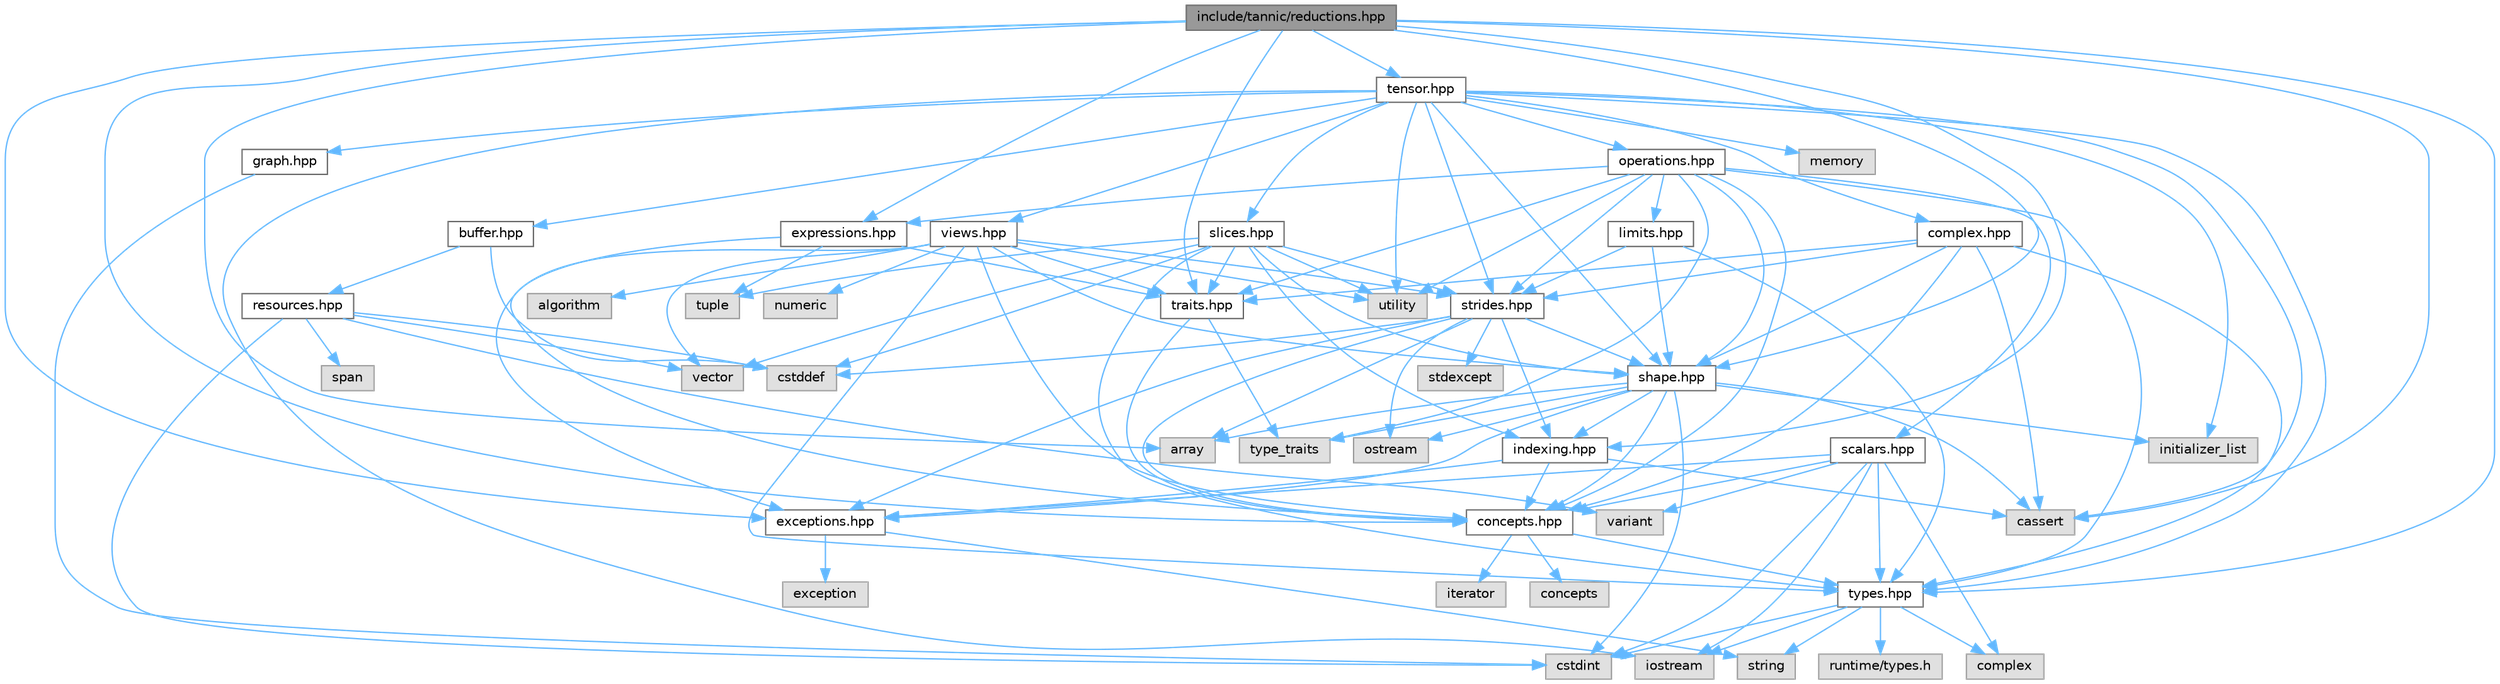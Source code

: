 digraph "include/tannic/reductions.hpp"
{
 // LATEX_PDF_SIZE
  bgcolor="transparent";
  edge [fontname=Helvetica,fontsize=10,labelfontname=Helvetica,labelfontsize=10];
  node [fontname=Helvetica,fontsize=10,shape=box,height=0.2,width=0.4];
  Node1 [id="Node000001",label="include/tannic/reductions.hpp",height=0.2,width=0.4,color="gray40", fillcolor="grey60", style="filled", fontcolor="black",tooltip="Defines reduction operations for tensor expressions."];
  Node1 -> Node2 [id="edge113_Node000001_Node000002",color="steelblue1",style="solid",tooltip=" "];
  Node2 [id="Node000002",label="array",height=0.2,width=0.4,color="grey60", fillcolor="#E0E0E0", style="filled",tooltip=" "];
  Node1 -> Node3 [id="edge114_Node000001_Node000003",color="steelblue1",style="solid",tooltip=" "];
  Node3 [id="Node000003",label="cassert",height=0.2,width=0.4,color="grey60", fillcolor="#E0E0E0", style="filled",tooltip=" "];
  Node1 -> Node4 [id="edge115_Node000001_Node000004",color="steelblue1",style="solid",tooltip=" "];
  Node4 [id="Node000004",label="concepts.hpp",height=0.2,width=0.4,color="grey40", fillcolor="white", style="filled",URL="$d7/dd8/concepts_8hpp.html",tooltip="Defines core C++20 concepts used throughout the Tannic Tensor Library."];
  Node4 -> Node5 [id="edge116_Node000004_Node000005",color="steelblue1",style="solid",tooltip=" "];
  Node5 [id="Node000005",label="concepts",height=0.2,width=0.4,color="grey60", fillcolor="#E0E0E0", style="filled",tooltip=" "];
  Node4 -> Node6 [id="edge117_Node000004_Node000006",color="steelblue1",style="solid",tooltip=" "];
  Node6 [id="Node000006",label="iterator",height=0.2,width=0.4,color="grey60", fillcolor="#E0E0E0", style="filled",tooltip=" "];
  Node4 -> Node7 [id="edge118_Node000004_Node000007",color="steelblue1",style="solid",tooltip=" "];
  Node7 [id="Node000007",label="types.hpp",height=0.2,width=0.4,color="grey40", fillcolor="white", style="filled",URL="$dd/de3/types_8hpp.html",tooltip="Core type system for the Tannic Tensor Library."];
  Node7 -> Node8 [id="edge119_Node000007_Node000008",color="steelblue1",style="solid",tooltip=" "];
  Node8 [id="Node000008",label="iostream",height=0.2,width=0.4,color="grey60", fillcolor="#E0E0E0", style="filled",tooltip=" "];
  Node7 -> Node9 [id="edge120_Node000007_Node000009",color="steelblue1",style="solid",tooltip=" "];
  Node9 [id="Node000009",label="cstdint",height=0.2,width=0.4,color="grey60", fillcolor="#E0E0E0", style="filled",tooltip=" "];
  Node7 -> Node10 [id="edge121_Node000007_Node000010",color="steelblue1",style="solid",tooltip=" "];
  Node10 [id="Node000010",label="string",height=0.2,width=0.4,color="grey60", fillcolor="#E0E0E0", style="filled",tooltip=" "];
  Node7 -> Node11 [id="edge122_Node000007_Node000011",color="steelblue1",style="solid",tooltip=" "];
  Node11 [id="Node000011",label="complex",height=0.2,width=0.4,color="grey60", fillcolor="#E0E0E0", style="filled",tooltip=" "];
  Node7 -> Node12 [id="edge123_Node000007_Node000012",color="steelblue1",style="solid",tooltip=" "];
  Node12 [id="Node000012",label="runtime/types.h",height=0.2,width=0.4,color="grey60", fillcolor="#E0E0E0", style="filled",tooltip=" "];
  Node1 -> Node13 [id="edge124_Node000001_Node000013",color="steelblue1",style="solid",tooltip=" "];
  Node13 [id="Node000013",label="expressions.hpp",height=0.2,width=0.4,color="grey40", fillcolor="white", style="filled",URL="$d5/d8b/expressions_8hpp.html",tooltip=" "];
  Node13 -> Node14 [id="edge125_Node000013_Node000014",color="steelblue1",style="solid",tooltip=" "];
  Node14 [id="Node000014",label="tuple",height=0.2,width=0.4,color="grey60", fillcolor="#E0E0E0", style="filled",tooltip=" "];
  Node13 -> Node15 [id="edge126_Node000013_Node000015",color="steelblue1",style="solid",tooltip=" "];
  Node15 [id="Node000015",label="traits.hpp",height=0.2,width=0.4,color="grey40", fillcolor="white", style="filled",URL="$df/d73/traits_8hpp.html",tooltip=" "];
  Node15 -> Node16 [id="edge127_Node000015_Node000016",color="steelblue1",style="solid",tooltip=" "];
  Node16 [id="Node000016",label="type_traits",height=0.2,width=0.4,color="grey60", fillcolor="#E0E0E0", style="filled",tooltip=" "];
  Node15 -> Node4 [id="edge128_Node000015_Node000004",color="steelblue1",style="solid",tooltip=" "];
  Node13 -> Node4 [id="edge129_Node000013_Node000004",color="steelblue1",style="solid",tooltip=" "];
  Node1 -> Node7 [id="edge130_Node000001_Node000007",color="steelblue1",style="solid",tooltip=" "];
  Node1 -> Node15 [id="edge131_Node000001_Node000015",color="steelblue1",style="solid",tooltip=" "];
  Node1 -> Node17 [id="edge132_Node000001_Node000017",color="steelblue1",style="solid",tooltip=" "];
  Node17 [id="Node000017",label="shape.hpp",height=0.2,width=0.4,color="grey40", fillcolor="white", style="filled",URL="$d3/d30/shape_8hpp.html",tooltip="Defines the Shape class for representing tensor dimensions."];
  Node17 -> Node16 [id="edge133_Node000017_Node000016",color="steelblue1",style="solid",tooltip=" "];
  Node17 -> Node2 [id="edge134_Node000017_Node000002",color="steelblue1",style="solid",tooltip=" "];
  Node17 -> Node9 [id="edge135_Node000017_Node000009",color="steelblue1",style="solid",tooltip=" "];
  Node17 -> Node3 [id="edge136_Node000017_Node000003",color="steelblue1",style="solid",tooltip=" "];
  Node17 -> Node18 [id="edge137_Node000017_Node000018",color="steelblue1",style="solid",tooltip=" "];
  Node18 [id="Node000018",label="initializer_list",height=0.2,width=0.4,color="grey60", fillcolor="#E0E0E0", style="filled",tooltip=" "];
  Node17 -> Node19 [id="edge138_Node000017_Node000019",color="steelblue1",style="solid",tooltip=" "];
  Node19 [id="Node000019",label="ostream",height=0.2,width=0.4,color="grey60", fillcolor="#E0E0E0", style="filled",tooltip=" "];
  Node17 -> Node4 [id="edge139_Node000017_Node000004",color="steelblue1",style="solid",tooltip=" "];
  Node17 -> Node20 [id="edge140_Node000017_Node000020",color="steelblue1",style="solid",tooltip=" "];
  Node20 [id="Node000020",label="indexing.hpp",height=0.2,width=0.4,color="grey40", fillcolor="white", style="filled",URL="$d7/d1d/indexing_8hpp.html",tooltip="Utilities for index normalization and slicing ranges in the Tannic Tensor Library."];
  Node20 -> Node3 [id="edge141_Node000020_Node000003",color="steelblue1",style="solid",tooltip=" "];
  Node20 -> Node4 [id="edge142_Node000020_Node000004",color="steelblue1",style="solid",tooltip=" "];
  Node20 -> Node21 [id="edge143_Node000020_Node000021",color="steelblue1",style="solid",tooltip=" "];
  Node21 [id="Node000021",label="exceptions.hpp",height=0.2,width=0.4,color="grey40", fillcolor="white", style="filled",URL="$da/d49/exceptions_8hpp.html",tooltip="Defines the exceptions used in the library."];
  Node21 -> Node22 [id="edge144_Node000021_Node000022",color="steelblue1",style="solid",tooltip=" "];
  Node22 [id="Node000022",label="exception",height=0.2,width=0.4,color="grey60", fillcolor="#E0E0E0", style="filled",tooltip=" "];
  Node21 -> Node10 [id="edge145_Node000021_Node000010",color="steelblue1",style="solid",tooltip=" "];
  Node17 -> Node21 [id="edge146_Node000017_Node000021",color="steelblue1",style="solid",tooltip=" "];
  Node1 -> Node23 [id="edge147_Node000001_Node000023",color="steelblue1",style="solid",tooltip=" "];
  Node23 [id="Node000023",label="tensor.hpp",height=0.2,width=0.4,color="grey40", fillcolor="white", style="filled",URL="$d3/d8b/tensor_8hpp.html",tooltip="Core multidimensional tensor class for the Tannic Tensor Library."];
  Node23 -> Node8 [id="edge148_Node000023_Node000008",color="steelblue1",style="solid",tooltip=" "];
  Node23 -> Node24 [id="edge149_Node000023_Node000024",color="steelblue1",style="solid",tooltip=" "];
  Node24 [id="Node000024",label="memory",height=0.2,width=0.4,color="grey60", fillcolor="#E0E0E0", style="filled",tooltip=" "];
  Node23 -> Node3 [id="edge150_Node000023_Node000003",color="steelblue1",style="solid",tooltip=" "];
  Node23 -> Node25 [id="edge151_Node000023_Node000025",color="steelblue1",style="solid",tooltip=" "];
  Node25 [id="Node000025",label="utility",height=0.2,width=0.4,color="grey60", fillcolor="#E0E0E0", style="filled",tooltip=" "];
  Node23 -> Node18 [id="edge152_Node000023_Node000018",color="steelblue1",style="solid",tooltip=" "];
  Node23 -> Node7 [id="edge153_Node000023_Node000007",color="steelblue1",style="solid",tooltip=" "];
  Node23 -> Node17 [id="edge154_Node000023_Node000017",color="steelblue1",style="solid",tooltip=" "];
  Node23 -> Node26 [id="edge155_Node000023_Node000026",color="steelblue1",style="solid",tooltip=" "];
  Node26 [id="Node000026",label="strides.hpp",height=0.2,width=0.4,color="grey40", fillcolor="white", style="filled",URL="$d7/d08/strides_8hpp.html",tooltip="Memory layout specification for tensor dimensions in the Tannic Tensor Library."];
  Node26 -> Node2 [id="edge156_Node000026_Node000002",color="steelblue1",style="solid",tooltip=" "];
  Node26 -> Node27 [id="edge157_Node000026_Node000027",color="steelblue1",style="solid",tooltip=" "];
  Node27 [id="Node000027",label="cstddef",height=0.2,width=0.4,color="grey60", fillcolor="#E0E0E0", style="filled",tooltip=" "];
  Node26 -> Node28 [id="edge158_Node000026_Node000028",color="steelblue1",style="solid",tooltip=" "];
  Node28 [id="Node000028",label="stdexcept",height=0.2,width=0.4,color="grey60", fillcolor="#E0E0E0", style="filled",tooltip=" "];
  Node26 -> Node19 [id="edge159_Node000026_Node000019",color="steelblue1",style="solid",tooltip=" "];
  Node26 -> Node4 [id="edge160_Node000026_Node000004",color="steelblue1",style="solid",tooltip=" "];
  Node26 -> Node17 [id="edge161_Node000026_Node000017",color="steelblue1",style="solid",tooltip=" "];
  Node26 -> Node20 [id="edge162_Node000026_Node000020",color="steelblue1",style="solid",tooltip=" "];
  Node26 -> Node21 [id="edge163_Node000026_Node000021",color="steelblue1",style="solid",tooltip=" "];
  Node23 -> Node29 [id="edge164_Node000023_Node000029",color="steelblue1",style="solid",tooltip=" "];
  Node29 [id="Node000029",label="buffer.hpp",height=0.2,width=0.4,color="grey40", fillcolor="white", style="filled",URL="$da/d1d/buffer_8hpp.html",tooltip="Memory buffer management for tensor storage."];
  Node29 -> Node27 [id="edge165_Node000029_Node000027",color="steelblue1",style="solid",tooltip=" "];
  Node29 -> Node30 [id="edge166_Node000029_Node000030",color="steelblue1",style="solid",tooltip=" "];
  Node30 [id="Node000030",label="resources.hpp",height=0.2,width=0.4,color="grey40", fillcolor="white", style="filled",URL="$d1/dee/resources_8hpp.html",tooltip="Memory resource management for heterogeneous computing."];
  Node30 -> Node9 [id="edge167_Node000030_Node000009",color="steelblue1",style="solid",tooltip=" "];
  Node30 -> Node27 [id="edge168_Node000030_Node000027",color="steelblue1",style="solid",tooltip=" "];
  Node30 -> Node31 [id="edge169_Node000030_Node000031",color="steelblue1",style="solid",tooltip=" "];
  Node31 [id="Node000031",label="span",height=0.2,width=0.4,color="grey60", fillcolor="#E0E0E0", style="filled",tooltip=" "];
  Node30 -> Node32 [id="edge170_Node000030_Node000032",color="steelblue1",style="solid",tooltip=" "];
  Node32 [id="Node000032",label="vector",height=0.2,width=0.4,color="grey60", fillcolor="#E0E0E0", style="filled",tooltip=" "];
  Node30 -> Node33 [id="edge171_Node000030_Node000033",color="steelblue1",style="solid",tooltip=" "];
  Node33 [id="Node000033",label="variant",height=0.2,width=0.4,color="grey60", fillcolor="#E0E0E0", style="filled",tooltip=" "];
  Node23 -> Node34 [id="edge172_Node000023_Node000034",color="steelblue1",style="solid",tooltip=" "];
  Node34 [id="Node000034",label="slices.hpp",height=0.2,width=0.4,color="grey40", fillcolor="white", style="filled",URL="$d4/d71/slices_8hpp.html",tooltip="Implements tensor slicing for expression templates in the Tannic Tensor Library."];
  Node34 -> Node14 [id="edge173_Node000034_Node000014",color="steelblue1",style="solid",tooltip=" "];
  Node34 -> Node25 [id="edge174_Node000034_Node000025",color="steelblue1",style="solid",tooltip=" "];
  Node34 -> Node27 [id="edge175_Node000034_Node000027",color="steelblue1",style="solid",tooltip=" "];
  Node34 -> Node32 [id="edge176_Node000034_Node000032",color="steelblue1",style="solid",tooltip=" "];
  Node34 -> Node7 [id="edge177_Node000034_Node000007",color="steelblue1",style="solid",tooltip=" "];
  Node34 -> Node15 [id="edge178_Node000034_Node000015",color="steelblue1",style="solid",tooltip=" "];
  Node34 -> Node17 [id="edge179_Node000034_Node000017",color="steelblue1",style="solid",tooltip=" "];
  Node34 -> Node26 [id="edge180_Node000034_Node000026",color="steelblue1",style="solid",tooltip=" "];
  Node34 -> Node20 [id="edge181_Node000034_Node000020",color="steelblue1",style="solid",tooltip=" "];
  Node23 -> Node35 [id="edge182_Node000023_Node000035",color="steelblue1",style="solid",tooltip=" "];
  Node35 [id="Node000035",label="views.hpp",height=0.2,width=0.4,color="grey40", fillcolor="white", style="filled",URL="$de/d49/views_8hpp.html",tooltip="Implements views for tensors in the Tannic Tensor Library."];
  Node35 -> Node25 [id="edge183_Node000035_Node000025",color="steelblue1",style="solid",tooltip=" "];
  Node35 -> Node36 [id="edge184_Node000035_Node000036",color="steelblue1",style="solid",tooltip=" "];
  Node36 [id="Node000036",label="algorithm",height=0.2,width=0.4,color="grey60", fillcolor="#E0E0E0", style="filled",tooltip=" "];
  Node35 -> Node37 [id="edge185_Node000035_Node000037",color="steelblue1",style="solid",tooltip=" "];
  Node37 [id="Node000037",label="numeric",height=0.2,width=0.4,color="grey60", fillcolor="#E0E0E0", style="filled",tooltip=" "];
  Node35 -> Node32 [id="edge186_Node000035_Node000032",color="steelblue1",style="solid",tooltip=" "];
  Node35 -> Node7 [id="edge187_Node000035_Node000007",color="steelblue1",style="solid",tooltip=" "];
  Node35 -> Node15 [id="edge188_Node000035_Node000015",color="steelblue1",style="solid",tooltip=" "];
  Node35 -> Node17 [id="edge189_Node000035_Node000017",color="steelblue1",style="solid",tooltip=" "];
  Node35 -> Node26 [id="edge190_Node000035_Node000026",color="steelblue1",style="solid",tooltip=" "];
  Node35 -> Node4 [id="edge191_Node000035_Node000004",color="steelblue1",style="solid",tooltip=" "];
  Node35 -> Node21 [id="edge192_Node000035_Node000021",color="steelblue1",style="solid",tooltip=" "];
  Node23 -> Node38 [id="edge193_Node000023_Node000038",color="steelblue1",style="solid",tooltip=" "];
  Node38 [id="Node000038",label="operations.hpp",height=0.2,width=0.4,color="grey40", fillcolor="white", style="filled",URL="$d6/d00/operations_8hpp.html",tooltip="Defines expression templates tensor aritmetic operations."];
  Node38 -> Node25 [id="edge194_Node000038_Node000025",color="steelblue1",style="solid",tooltip=" "];
  Node38 -> Node16 [id="edge195_Node000038_Node000016",color="steelblue1",style="solid",tooltip=" "];
  Node38 -> Node4 [id="edge196_Node000038_Node000004",color="steelblue1",style="solid",tooltip=" "];
  Node38 -> Node13 [id="edge197_Node000038_Node000013",color="steelblue1",style="solid",tooltip=" "];
  Node38 -> Node7 [id="edge198_Node000038_Node000007",color="steelblue1",style="solid",tooltip=" "];
  Node38 -> Node17 [id="edge199_Node000038_Node000017",color="steelblue1",style="solid",tooltip=" "];
  Node38 -> Node26 [id="edge200_Node000038_Node000026",color="steelblue1",style="solid",tooltip=" "];
  Node38 -> Node15 [id="edge201_Node000038_Node000015",color="steelblue1",style="solid",tooltip=" "];
  Node38 -> Node39 [id="edge202_Node000038_Node000039",color="steelblue1",style="solid",tooltip=" "];
  Node39 [id="Node000039",label="scalars.hpp",height=0.2,width=0.4,color="grey40", fillcolor="white", style="filled",URL="$d3/d3c/scalars_8hpp.html",tooltip=" "];
  Node39 -> Node8 [id="edge203_Node000039_Node000008",color="steelblue1",style="solid",tooltip=" "];
  Node39 -> Node33 [id="edge204_Node000039_Node000033",color="steelblue1",style="solid",tooltip=" "];
  Node39 -> Node11 [id="edge205_Node000039_Node000011",color="steelblue1",style="solid",tooltip=" "];
  Node39 -> Node9 [id="edge206_Node000039_Node000009",color="steelblue1",style="solid",tooltip=" "];
  Node39 -> Node7 [id="edge207_Node000039_Node000007",color="steelblue1",style="solid",tooltip=" "];
  Node39 -> Node4 [id="edge208_Node000039_Node000004",color="steelblue1",style="solid",tooltip=" "];
  Node39 -> Node21 [id="edge209_Node000039_Node000021",color="steelblue1",style="solid",tooltip=" "];
  Node38 -> Node40 [id="edge210_Node000038_Node000040",color="steelblue1",style="solid",tooltip=" "];
  Node40 [id="Node000040",label="limits.hpp",height=0.2,width=0.4,color="grey40", fillcolor="white", style="filled",URL="$d7/df0/limits_8hpp.html",tooltip=" "];
  Node40 -> Node7 [id="edge211_Node000040_Node000007",color="steelblue1",style="solid",tooltip=" "];
  Node40 -> Node17 [id="edge212_Node000040_Node000017",color="steelblue1",style="solid",tooltip=" "];
  Node40 -> Node26 [id="edge213_Node000040_Node000026",color="steelblue1",style="solid",tooltip=" "];
  Node23 -> Node41 [id="edge214_Node000023_Node000041",color="steelblue1",style="solid",tooltip=" "];
  Node41 [id="Node000041",label="complex.hpp",height=0.2,width=0.4,color="grey40", fillcolor="white", style="filled",URL="$db/dd8/complex_8hpp.html",tooltip="Complex number operations for the Tannic Tensor Library."];
  Node41 -> Node4 [id="edge215_Node000041_Node000004",color="steelblue1",style="solid",tooltip=" "];
  Node41 -> Node7 [id="edge216_Node000041_Node000007",color="steelblue1",style="solid",tooltip=" "];
  Node41 -> Node17 [id="edge217_Node000041_Node000017",color="steelblue1",style="solid",tooltip=" "];
  Node41 -> Node26 [id="edge218_Node000041_Node000026",color="steelblue1",style="solid",tooltip=" "];
  Node41 -> Node15 [id="edge219_Node000041_Node000015",color="steelblue1",style="solid",tooltip=" "];
  Node41 -> Node3 [id="edge220_Node000041_Node000003",color="steelblue1",style="solid",tooltip=" "];
  Node23 -> Node42 [id="edge221_Node000023_Node000042",color="steelblue1",style="solid",tooltip=" "];
  Node42 [id="Node000042",label="graph.hpp",height=0.2,width=0.4,color="grey40", fillcolor="white", style="filled",URL="$d9/de9/graph_8hpp.html",tooltip=" "];
  Node42 -> Node9 [id="edge222_Node000042_Node000009",color="steelblue1",style="solid",tooltip=" "];
  Node1 -> Node20 [id="edge223_Node000001_Node000020",color="steelblue1",style="solid",tooltip=" "];
  Node1 -> Node21 [id="edge224_Node000001_Node000021",color="steelblue1",style="solid",tooltip=" "];
}
